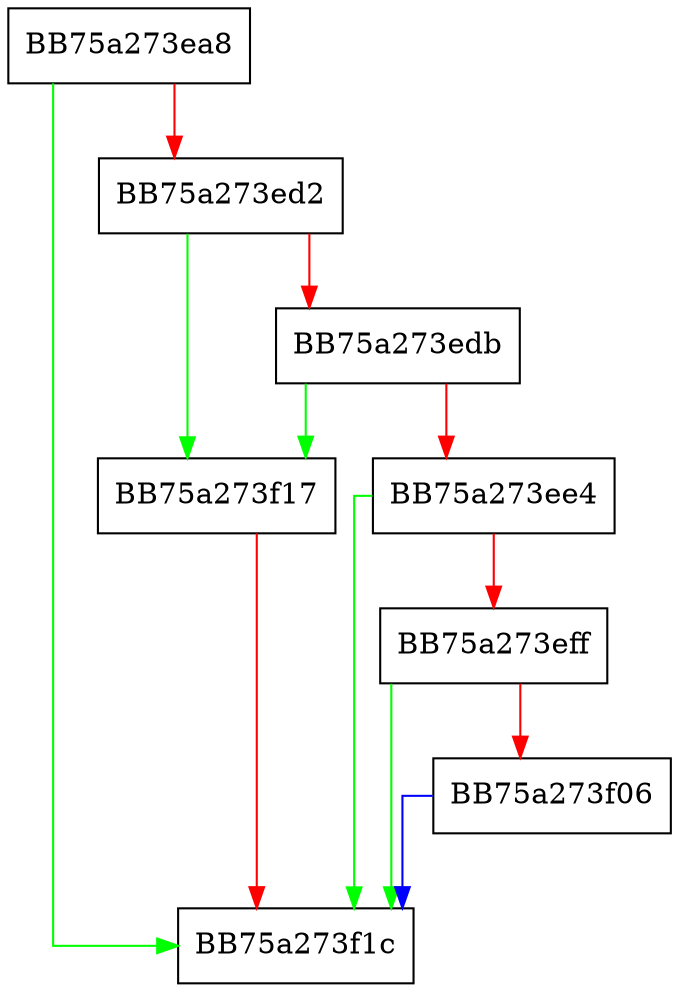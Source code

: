 digraph decode_offset {
  node [shape="box"];
  graph [splines=ortho];
  BB75a273ea8 -> BB75a273f1c [color="green"];
  BB75a273ea8 -> BB75a273ed2 [color="red"];
  BB75a273ed2 -> BB75a273f17 [color="green"];
  BB75a273ed2 -> BB75a273edb [color="red"];
  BB75a273edb -> BB75a273f17 [color="green"];
  BB75a273edb -> BB75a273ee4 [color="red"];
  BB75a273ee4 -> BB75a273f1c [color="green"];
  BB75a273ee4 -> BB75a273eff [color="red"];
  BB75a273eff -> BB75a273f1c [color="green"];
  BB75a273eff -> BB75a273f06 [color="red"];
  BB75a273f06 -> BB75a273f1c [color="blue"];
  BB75a273f17 -> BB75a273f1c [color="red"];
}